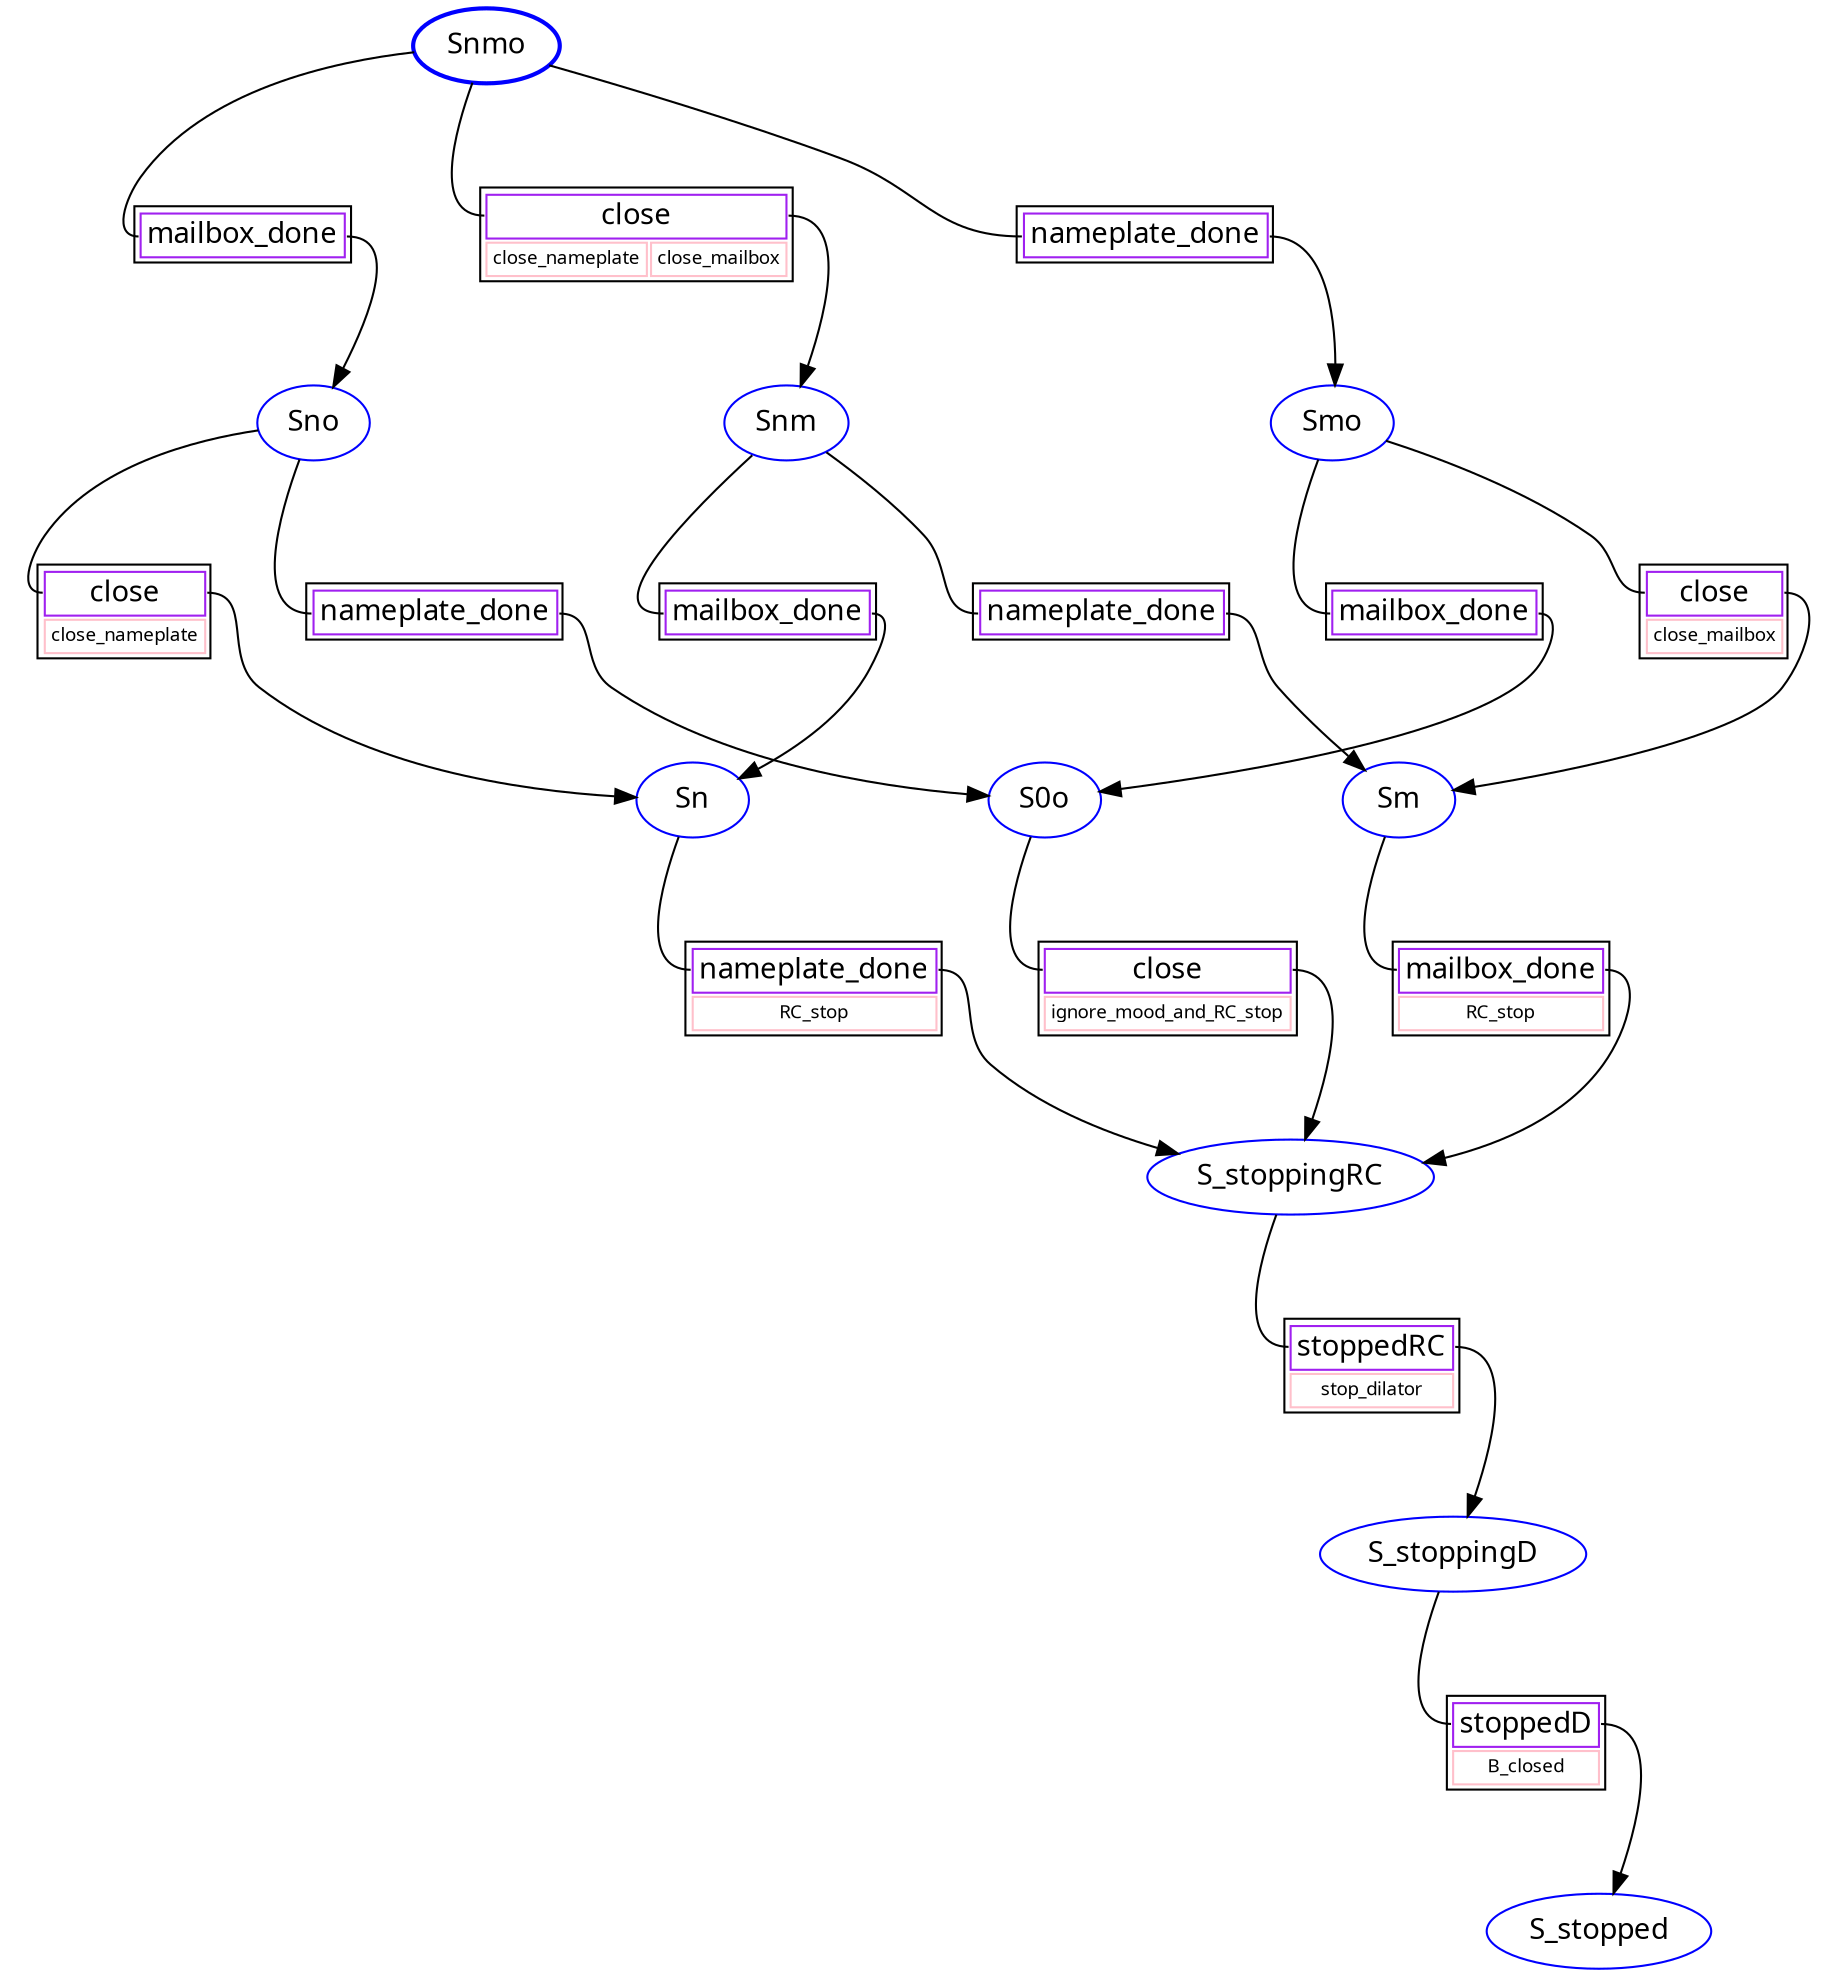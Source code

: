 digraph {
	graph [dpi=100 pack=true]
	node [fontname=Menlo]
	edge [fontname=Menlo]
	S0o [color=blue fontame=Menlo shape=ellipse style=""]
	S_stoppingD [color=blue fontame=Menlo shape=ellipse style=""]
	Smo [color=blue fontame=Menlo shape=ellipse style=""]
	S_stopped [color=blue fontame=Menlo shape=ellipse style=""]
	Sm [color=blue fontame=Menlo shape=ellipse style=""]
	Snm [color=blue fontame=Menlo shape=ellipse style=""]
	S_stoppingRC [color=blue fontame=Menlo shape=ellipse style=""]
	Sn [color=blue fontame=Menlo shape=ellipse style=""]
	Sno [color=blue fontame=Menlo shape=ellipse style=""]
	Snmo [color=blue fontame="Menlo-Bold" shape=ellipse style=bold]
	t0 [label=<<table ><tr ><td color="purple" colspan="1" port="tableport"><font face="menlo-italic">close</font></td></tr><tr ><td color="pink"><font point-size="9">close_mailbox</font></td></tr></table>> margin=0.2 shape=none]
	Smo -> t0:tableport:w [arrowhead=none]
	t0:tableport:e -> Sm
	t1 [label=<<table ><tr ><td color="purple" colspan="1" port="tableport"><font face="menlo-italic">stoppedRC</font></td></tr><tr ><td color="pink"><font point-size="9">stop_dilator</font></td></tr></table>> margin=0.2 shape=none]
	S_stoppingRC -> t1:tableport:w [arrowhead=none]
	t1:tableport:e -> S_stoppingD
	t2 [label=<<table ><tr ><td color="purple" colspan="1" port="tableport"><font face="menlo-italic">nameplate_done</font></td></tr><tr ><td color="pink"><font point-size="9">RC_stop</font></td></tr></table>> margin=0.2 shape=none]
	Sn -> t2:tableport:w [arrowhead=none]
	t2:tableport:e -> S_stoppingRC
	t3 [label=<<table ><tr ><td color="purple" port="tableport"><font face="menlo-italic">mailbox_done</font></td></tr></table>> margin=0.2 shape=none]
	Snm -> t3:tableport:w [arrowhead=none]
	t3:tableport:e -> Sn
	t4 [label=<<table ><tr ><td color="purple" colspan="2" port="tableport"><font face="menlo-italic">close</font></td></tr><tr ><td color="pink"><font point-size="9">close_nameplate</font></td><td color="pink"><font point-size="9">close_mailbox</font></td></tr></table>> margin=0.2 shape=none]
	Snmo -> t4:tableport:w [arrowhead=none]
	t4:tableport:e -> Snm
	t5 [label=<<table ><tr ><td color="purple" port="tableport"><font face="menlo-italic">mailbox_done</font></td></tr></table>> margin=0.2 shape=none]
	Snmo -> t5:tableport:w [arrowhead=none]
	t5:tableport:e -> Sno
	t6 [label=<<table ><tr ><td color="purple" colspan="1" port="tableport"><font face="menlo-italic">stoppedD</font></td></tr><tr ><td color="pink"><font point-size="9">B_closed</font></td></tr></table>> margin=0.2 shape=none]
	S_stoppingD -> t6:tableport:w [arrowhead=none]
	t6:tableport:e -> S_stopped
	t7 [label=<<table ><tr ><td color="purple" port="tableport"><font face="menlo-italic">nameplate_done</font></td></tr></table>> margin=0.2 shape=none]
	Sno -> t7:tableport:w [arrowhead=none]
	t7:tableport:e -> S0o
	t8 [label=<<table ><tr ><td color="purple" colspan="1" port="tableport"><font face="menlo-italic">close</font></td></tr><tr ><td color="pink"><font point-size="9">ignore_mood_and_RC_stop</font></td></tr></table>> margin=0.2 shape=none]
	S0o -> t8:tableport:w [arrowhead=none]
	t8:tableport:e -> S_stoppingRC
	t9 [label=<<table ><tr ><td color="purple" colspan="1" port="tableport"><font face="menlo-italic">close</font></td></tr><tr ><td color="pink"><font point-size="9">close_nameplate</font></td></tr></table>> margin=0.2 shape=none]
	Sno -> t9:tableport:w [arrowhead=none]
	t9:tableport:e -> Sn
	t10 [label=<<table ><tr ><td color="purple" colspan="1" port="tableport"><font face="menlo-italic">mailbox_done</font></td></tr><tr ><td color="pink"><font point-size="9">RC_stop</font></td></tr></table>> margin=0.2 shape=none]
	Sm -> t10:tableport:w [arrowhead=none]
	t10:tableport:e -> S_stoppingRC
	t11 [label=<<table ><tr ><td color="purple" port="tableport"><font face="menlo-italic">nameplate_done</font></td></tr></table>> margin=0.2 shape=none]
	Snm -> t11:tableport:w [arrowhead=none]
	t11:tableport:e -> Sm
	t12 [label=<<table ><tr ><td color="purple" port="tableport"><font face="menlo-italic">mailbox_done</font></td></tr></table>> margin=0.2 shape=none]
	Smo -> t12:tableport:w [arrowhead=none]
	t12:tableport:e -> S0o
	t13 [label=<<table ><tr ><td color="purple" port="tableport"><font face="menlo-italic">nameplate_done</font></td></tr></table>> margin=0.2 shape=none]
	Snmo -> t13:tableport:w [arrowhead=none]
	t13:tableport:e -> Smo
}
